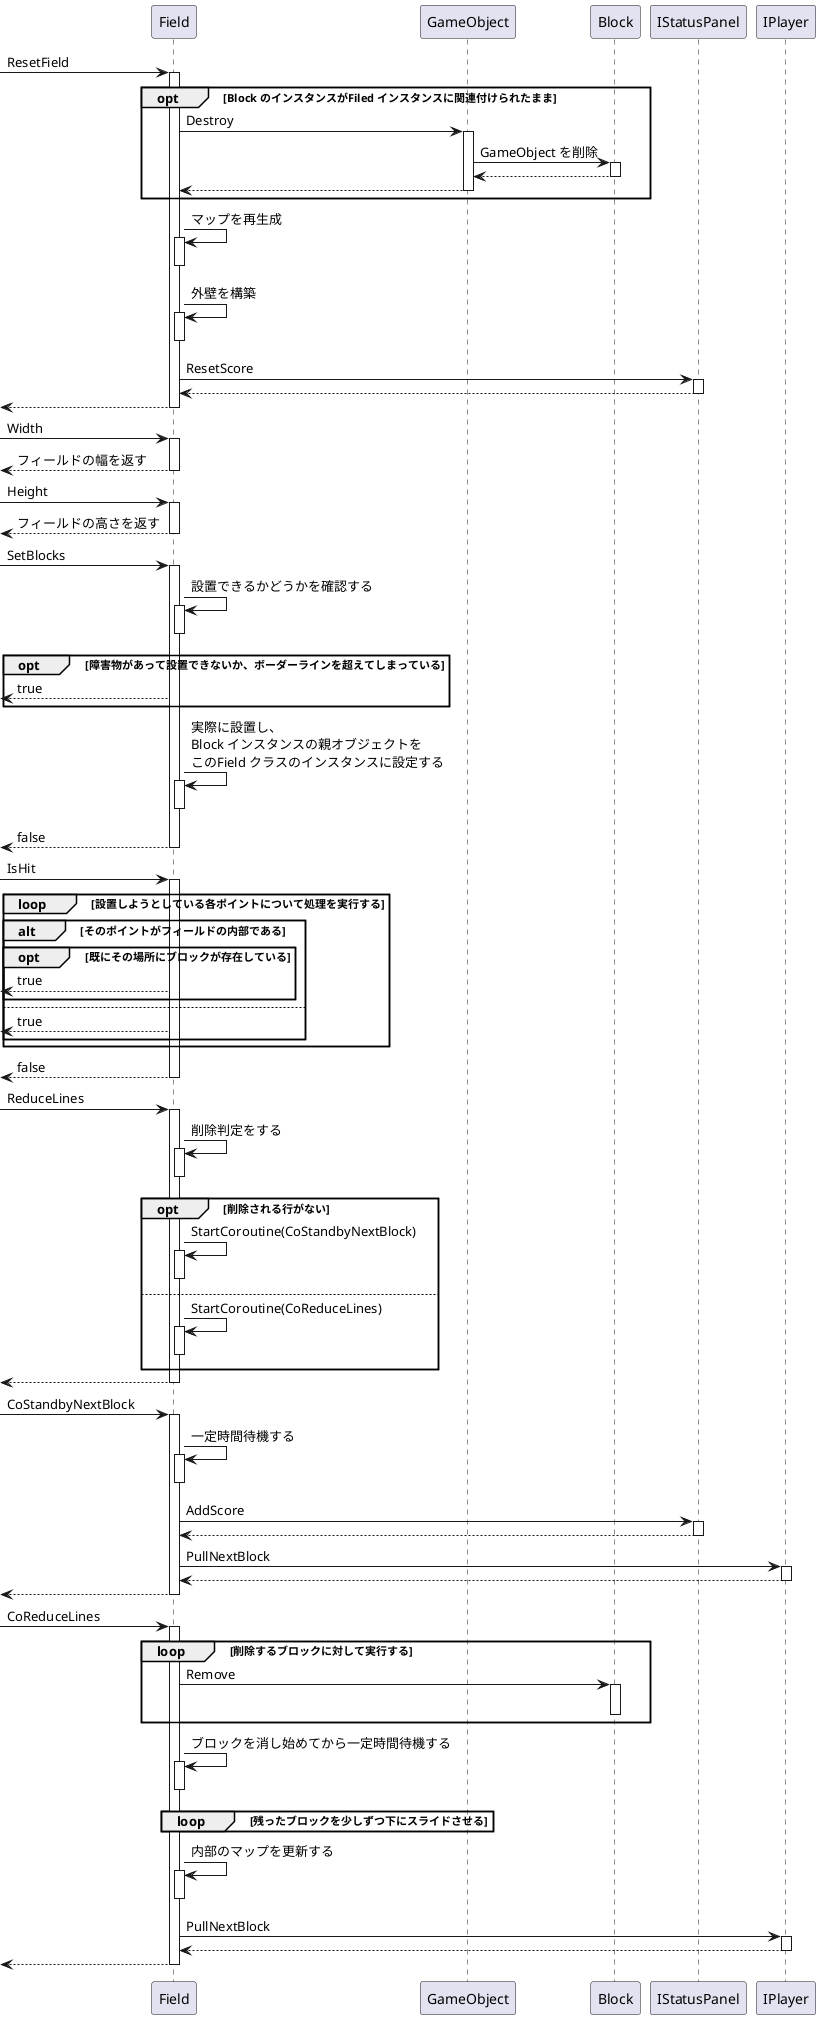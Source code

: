 @startuml

[-> Field : ResetField
activate Field
    opt Block のインスタンスがFiled インスタンスに関連付けられたまま
        Field -> GameObject : Destroy
        activate GameObject
            GameObject -> Block : GameObject を削除
            activate Block
                GameObject <-- Block
            deactivate Block
            Field <-- GameObject
        deactivate GameObject
    end
    Field -> Field : マップを再生成
    activate Field
    deactivate Field
    Field -> Field : 外壁を構築
    activate Field
    deactivate Field
    Field -> IStatusPanel : ResetScore
    activate IStatusPanel
        Field <-- IStatusPanel
    deactivate IStatusPanel
    [<-- Field
deactivate Field

[-> Field : Width
activate Field
    [<-- Field : フィールドの幅を返す
deactivate Field

[-> Field : Height
activate Field
    [<-- Field : フィールドの高さを返す
deactivate Field

[-> Field : SetBlocks
activate Field
    Field -> Field : 設置できるかどうかを確認する
    activate Field
    deactivate Field
    opt 障害物があって設置できないか、ボーダーラインを超えてしまっている
        [<-- Field : true
    end
    Field -> Field : 実際に設置し、\nBlock インスタンスの親オブジェクトを\nこのField クラスのインスタンスに設定する
    activate Field
    deactivate Field

    [<-- Field : false
deactivate Field

[-> Field : IsHit
activate Field
    loop 設置しようとしている各ポイントについて処理を実行する
        alt そのポイントがフィールドの内部である
            opt 既にその場所にブロックが存在している
                [<-- Field : true
            end
        else
            [<-- Field : true
        end
    end
    [<-- Field : false
deactivate Field

[-> Field : ReduceLines
activate Field
    Field -> Field : 削除判定をする
    activate Field
    deactivate Field
    opt 削除される行がない
        Field -> Field : StartCoroutine(CoStandbyNextBlock)
            activate Field
            deactivate Field
    else
        Field -> Field : StartCoroutine(CoReduceLines)
            activate Field
            deactivate Field
    end

    [<-- Field
deactivate Field

[-> Field : CoStandbyNextBlock
activate Field
    Field -> Field : 一定時間待機する
    activate Field
    deactivate Field
    Field -> IStatusPanel : AddScore
    activate IStatusPanel
        Field <-- IStatusPanel
    deactivate IStatusPanel
    Field -> IPlayer : PullNextBlock
    activate IPlayer
        Field <-- IPlayer
    deactivate IPlayer
    [<-- Field
deactivate Field

[-> Field : CoReduceLines
activate Field
    loop 削除するブロックに対して実行する
        Field -> Block : Remove
        activate Block
        deactivate Block
    end
    Field -> Field : ブロックを消し始めてから一定時間待機する
    activate Field
    deactivate Field
    loop 残ったブロックを少しずつ下にスライドさせる
    end
    Field -> Field : 内部のマップを更新する
    activate Field
    deactivate Field
    Field -> IPlayer : PullNextBlock
    activate IPlayer
        Field <-- IPlayer
    deactivate IPlayer
    [<-- Field
deactivate Field

@enduml
